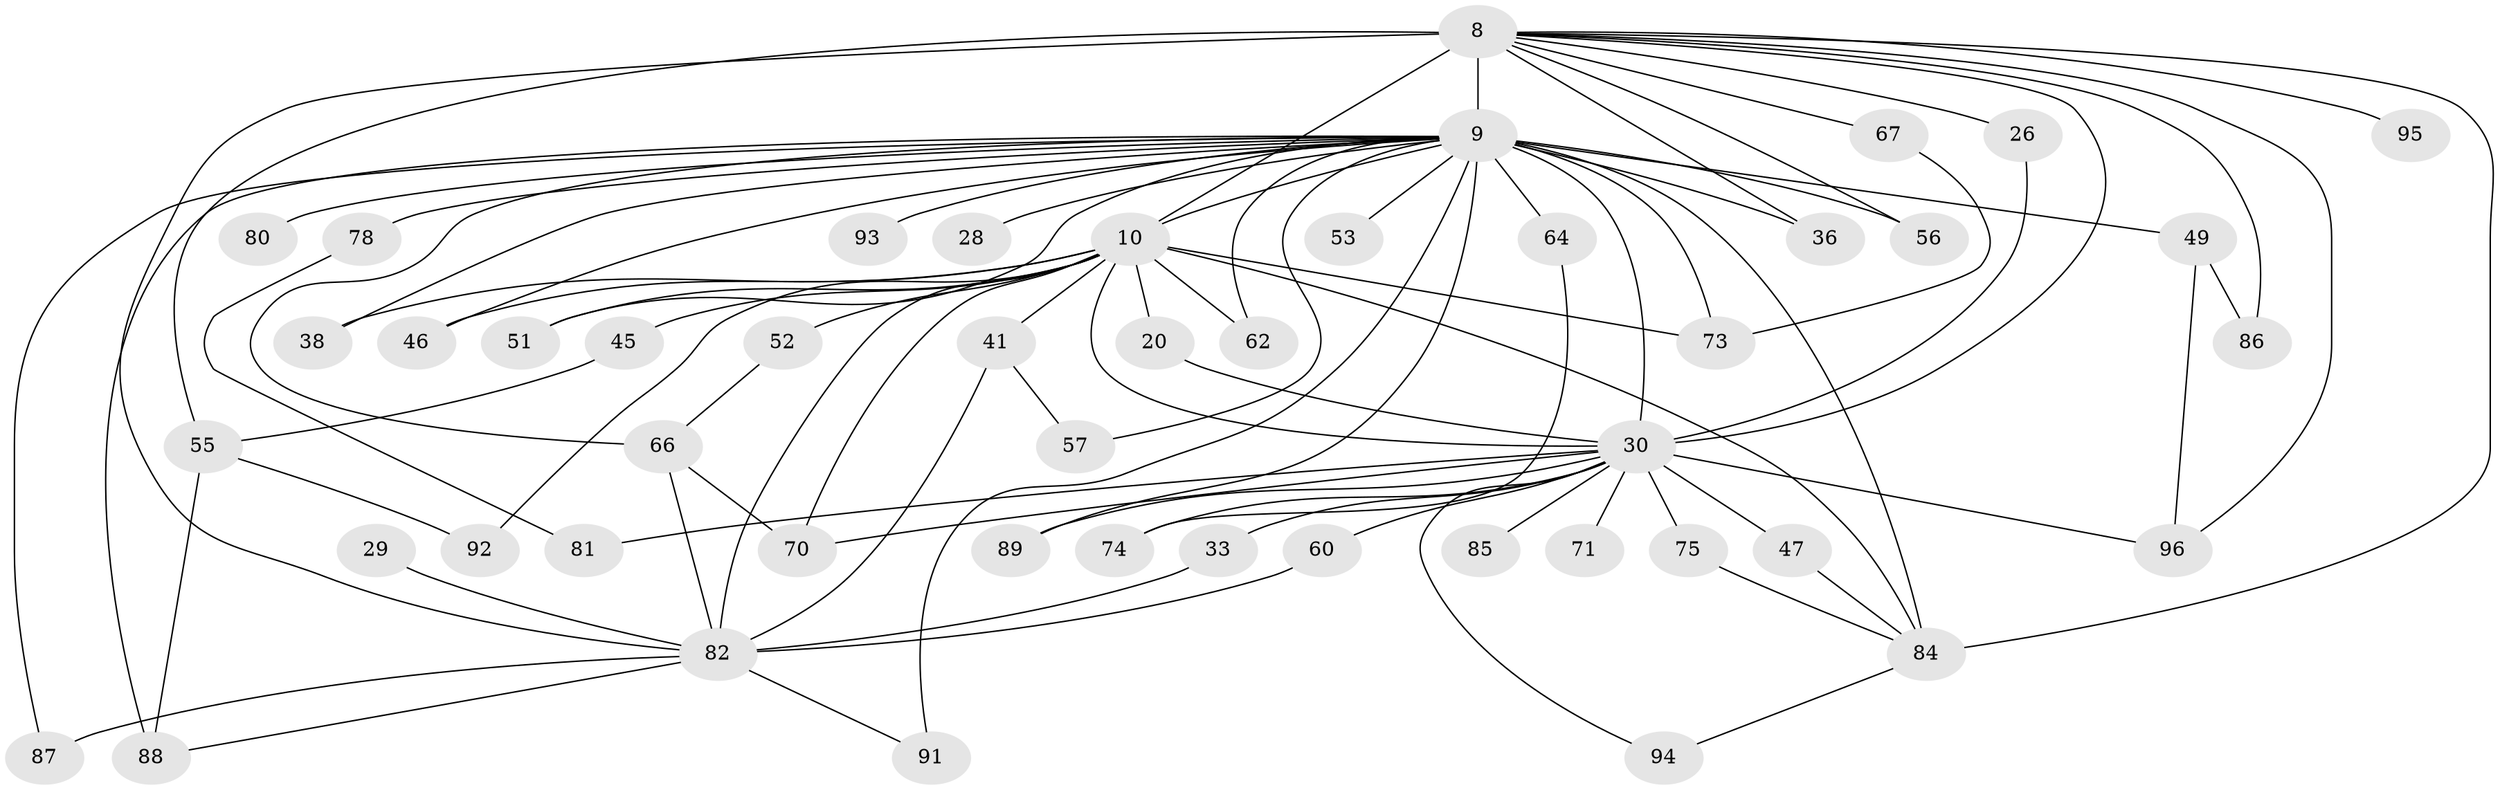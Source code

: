 // original degree distribution, {16: 0.03125, 20: 0.010416666666666666, 25: 0.010416666666666666, 21: 0.020833333333333332, 24: 0.010416666666666666, 19: 0.020833333333333332, 5: 0.052083333333333336, 4: 0.041666666666666664, 3: 0.20833333333333334, 7: 0.020833333333333332, 6: 0.03125, 2: 0.5416666666666666}
// Generated by graph-tools (version 1.1) at 2025/44/03/09/25 04:44:01]
// undirected, 48 vertices, 86 edges
graph export_dot {
graph [start="1"]
  node [color=gray90,style=filled];
  8 [super="+1"];
  9 [super="+7+6"];
  10 [super="+5"];
  20;
  26;
  28;
  29;
  30 [super="+3"];
  33;
  36;
  38 [super="+27"];
  41 [super="+24+31"];
  45;
  46;
  47;
  49 [super="+40"];
  51;
  52;
  53;
  55 [super="+35"];
  56;
  57;
  60;
  62;
  64 [super="+16+22"];
  66 [super="+50"];
  67;
  70 [super="+69+63"];
  71;
  73 [super="+34+12+65"];
  74;
  75 [super="+25"];
  78 [super="+72"];
  80;
  81;
  82 [super="+23"];
  84 [super="+54+13+83"];
  85;
  86;
  87;
  88 [super="+58"];
  89 [super="+79+32"];
  91 [super="+76"];
  92;
  93 [super="+39+68"];
  94;
  95;
  96 [super="+90"];
  8 -- 9 [weight=8];
  8 -- 10 [weight=4];
  8 -- 36;
  8 -- 55 [weight=3];
  8 -- 82 [weight=2];
  8 -- 95 [weight=2];
  8 -- 67;
  8 -- 86;
  8 -- 26;
  8 -- 56;
  8 -- 96;
  8 -- 30 [weight=4];
  8 -- 84;
  9 -- 10 [weight=8];
  9 -- 28 [weight=2];
  9 -- 49 [weight=4];
  9 -- 53 [weight=2];
  9 -- 84 [weight=9];
  9 -- 87;
  9 -- 78 [weight=4];
  9 -- 91 [weight=2];
  9 -- 56;
  9 -- 57;
  9 -- 64 [weight=4];
  9 -- 80 [weight=2];
  9 -- 89 [weight=3];
  9 -- 30 [weight=9];
  9 -- 36;
  9 -- 38 [weight=2];
  9 -- 46;
  9 -- 51;
  9 -- 62;
  9 -- 73 [weight=3];
  9 -- 88;
  9 -- 93 [weight=3];
  9 -- 66 [weight=2];
  10 -- 62;
  10 -- 70 [weight=2];
  10 -- 92;
  10 -- 73 [weight=6];
  10 -- 20;
  10 -- 45;
  10 -- 46;
  10 -- 51;
  10 -- 52;
  10 -- 38;
  10 -- 30 [weight=4];
  10 -- 84;
  10 -- 82 [weight=3];
  10 -- 41 [weight=2];
  20 -- 30;
  26 -- 30;
  29 -- 82 [weight=2];
  30 -- 71 [weight=2];
  30 -- 74;
  30 -- 75 [weight=2];
  30 -- 81;
  30 -- 85 [weight=2];
  30 -- 89;
  30 -- 94;
  30 -- 96;
  30 -- 33;
  30 -- 47;
  30 -- 60;
  30 -- 70;
  33 -- 82;
  41 -- 82 [weight=2];
  41 -- 57;
  45 -- 55;
  47 -- 84;
  49 -- 86;
  49 -- 96;
  52 -- 66;
  55 -- 92;
  55 -- 88;
  60 -- 82;
  64 -- 74;
  66 -- 82;
  66 -- 70;
  67 -- 73;
  75 -- 84;
  78 -- 81;
  82 -- 87;
  82 -- 88;
  82 -- 91;
  84 -- 94;
}

